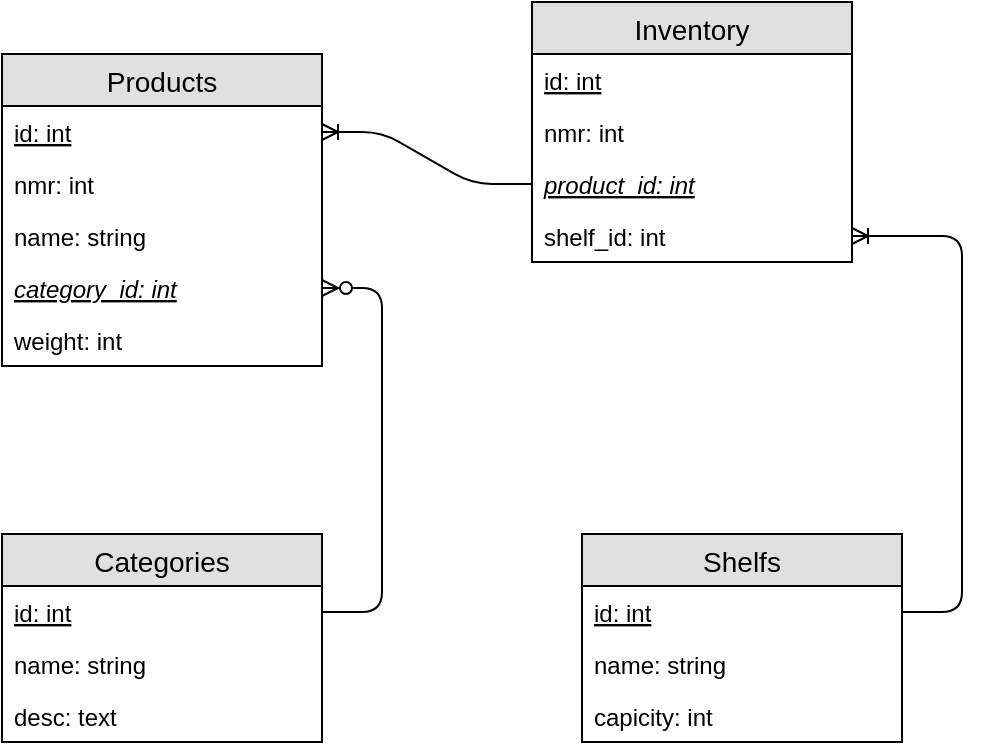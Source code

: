<mxfile version="12.1.0" type="device" pages="1"><diagram id="c-5SvdvQxB9kw8JWGGB0" name="Page-1"><mxGraphModel dx="1408" dy="808" grid="1" gridSize="10" guides="1" tooltips="1" connect="1" arrows="1" fold="1" page="1" pageScale="1" pageWidth="827" pageHeight="1169" math="0" shadow="0"><root><mxCell id="0"/><mxCell id="1" parent="0"/><mxCell id="c-copfuOItNmFrJ8eQxF-1" value="Products" style="swimlane;fontStyle=0;childLayout=stackLayout;horizontal=1;startSize=26;fillColor=#e0e0e0;horizontalStack=0;resizeParent=1;resizeParentMax=0;resizeLast=0;collapsible=1;marginBottom=0;swimlaneFillColor=#ffffff;align=center;fontSize=14;" parent="1" vertex="1"><mxGeometry x="140" y="110" width="160" height="156" as="geometry"/></mxCell><mxCell id="c-copfuOItNmFrJ8eQxF-2" value="id: int" style="text;strokeColor=none;fillColor=none;spacingLeft=4;spacingRight=4;overflow=hidden;rotatable=0;points=[[0,0.5],[1,0.5]];portConstraint=eastwest;fontSize=12;fontStyle=4" parent="c-copfuOItNmFrJ8eQxF-1" vertex="1"><mxGeometry y="26" width="160" height="26" as="geometry"/></mxCell><mxCell id="c-copfuOItNmFrJ8eQxF-3" value="nmr: int" style="text;strokeColor=none;fillColor=none;spacingLeft=4;spacingRight=4;overflow=hidden;rotatable=0;points=[[0,0.5],[1,0.5]];portConstraint=eastwest;fontSize=12;" parent="c-copfuOItNmFrJ8eQxF-1" vertex="1"><mxGeometry y="52" width="160" height="26" as="geometry"/></mxCell><mxCell id="c-copfuOItNmFrJ8eQxF-4" value="name: string" style="text;strokeColor=none;fillColor=none;spacingLeft=4;spacingRight=4;overflow=hidden;rotatable=0;points=[[0,0.5],[1,0.5]];portConstraint=eastwest;fontSize=12;" parent="c-copfuOItNmFrJ8eQxF-1" vertex="1"><mxGeometry y="78" width="160" height="26" as="geometry"/></mxCell><mxCell id="c-copfuOItNmFrJ8eQxF-6" value="category_id: int" style="text;strokeColor=none;fillColor=none;spacingLeft=4;spacingRight=4;overflow=hidden;rotatable=0;points=[[0,0.5],[1,0.5]];portConstraint=eastwest;fontSize=12;fontStyle=6" parent="c-copfuOItNmFrJ8eQxF-1" vertex="1"><mxGeometry y="104" width="160" height="26" as="geometry"/></mxCell><mxCell id="c-copfuOItNmFrJ8eQxF-7" value="weight: int" style="text;strokeColor=none;fillColor=none;spacingLeft=4;spacingRight=4;overflow=hidden;rotatable=0;points=[[0,0.5],[1,0.5]];portConstraint=eastwest;fontSize=12;" parent="c-copfuOItNmFrJ8eQxF-1" vertex="1"><mxGeometry y="130" width="160" height="26" as="geometry"/></mxCell><mxCell id="c-copfuOItNmFrJ8eQxF-8" value="Inventory" style="swimlane;fontStyle=0;childLayout=stackLayout;horizontal=1;startSize=26;fillColor=#e0e0e0;horizontalStack=0;resizeParent=1;resizeParentMax=0;resizeLast=0;collapsible=1;marginBottom=0;swimlaneFillColor=#ffffff;align=center;fontSize=14;" parent="1" vertex="1"><mxGeometry x="405" y="84" width="160" height="130" as="geometry"/></mxCell><mxCell id="c-copfuOItNmFrJ8eQxF-9" value="id: int" style="text;strokeColor=none;fillColor=none;spacingLeft=4;spacingRight=4;overflow=hidden;rotatable=0;points=[[0,0.5],[1,0.5]];portConstraint=eastwest;fontSize=12;fontStyle=4" parent="c-copfuOItNmFrJ8eQxF-8" vertex="1"><mxGeometry y="26" width="160" height="26" as="geometry"/></mxCell><mxCell id="nHEc40zfcIVSRDPv1ycE-1" value="nmr: int" style="text;strokeColor=none;fillColor=none;spacingLeft=4;spacingRight=4;overflow=hidden;rotatable=0;points=[[0,0.5],[1,0.5]];portConstraint=eastwest;fontSize=12;fontStyle=0" vertex="1" parent="c-copfuOItNmFrJ8eQxF-8"><mxGeometry y="52" width="160" height="26" as="geometry"/></mxCell><mxCell id="c-copfuOItNmFrJ8eQxF-10" value="product_id: int" style="text;strokeColor=none;fillColor=none;spacingLeft=4;spacingRight=4;overflow=hidden;rotatable=0;points=[[0,0.5],[1,0.5]];portConstraint=eastwest;fontSize=12;fontStyle=6" parent="c-copfuOItNmFrJ8eQxF-8" vertex="1"><mxGeometry y="78" width="160" height="26" as="geometry"/></mxCell><mxCell id="c-copfuOItNmFrJ8eQxF-17" value="shelf_id: int" style="text;strokeColor=none;fillColor=none;spacingLeft=4;spacingRight=4;overflow=hidden;rotatable=0;points=[[0,0.5],[1,0.5]];portConstraint=eastwest;fontSize=12;" parent="c-copfuOItNmFrJ8eQxF-8" vertex="1"><mxGeometry y="104" width="160" height="26" as="geometry"/></mxCell><mxCell id="c-copfuOItNmFrJ8eQxF-12" value="" style="edgeStyle=entityRelationEdgeStyle;fontSize=12;html=1;endArrow=ERoneToMany;" parent="1" source="c-copfuOItNmFrJ8eQxF-10" target="c-copfuOItNmFrJ8eQxF-2" edge="1"><mxGeometry width="100" height="100" relative="1" as="geometry"><mxPoint x="180" y="420" as="sourcePoint"/><mxPoint x="380" y="150" as="targetPoint"/></mxGeometry></mxCell><mxCell id="c-copfuOItNmFrJ8eQxF-13" value="Categories" style="swimlane;fontStyle=0;childLayout=stackLayout;horizontal=1;startSize=26;fillColor=#e0e0e0;horizontalStack=0;resizeParent=1;resizeParentMax=0;resizeLast=0;collapsible=1;marginBottom=0;swimlaneFillColor=#ffffff;align=center;fontSize=14;" parent="1" vertex="1"><mxGeometry x="140" y="350" width="160" height="104" as="geometry"/></mxCell><mxCell id="c-copfuOItNmFrJ8eQxF-14" value="id: int" style="text;strokeColor=none;fillColor=none;spacingLeft=4;spacingRight=4;overflow=hidden;rotatable=0;points=[[0,0.5],[1,0.5]];portConstraint=eastwest;fontSize=12;fontStyle=4" parent="c-copfuOItNmFrJ8eQxF-13" vertex="1"><mxGeometry y="26" width="160" height="26" as="geometry"/></mxCell><mxCell id="c-copfuOItNmFrJ8eQxF-15" value="name: string" style="text;strokeColor=none;fillColor=none;spacingLeft=4;spacingRight=4;overflow=hidden;rotatable=0;points=[[0,0.5],[1,0.5]];portConstraint=eastwest;fontSize=12;" parent="c-copfuOItNmFrJ8eQxF-13" vertex="1"><mxGeometry y="52" width="160" height="26" as="geometry"/></mxCell><mxCell id="c-copfuOItNmFrJ8eQxF-19" value="desc: text" style="text;strokeColor=none;fillColor=none;spacingLeft=4;spacingRight=4;overflow=hidden;rotatable=0;points=[[0,0.5],[1,0.5]];portConstraint=eastwest;fontSize=12;" parent="c-copfuOItNmFrJ8eQxF-13" vertex="1"><mxGeometry y="78" width="160" height="26" as="geometry"/></mxCell><mxCell id="c-copfuOItNmFrJ8eQxF-21" value="" style="edgeStyle=entityRelationEdgeStyle;fontSize=12;html=1;endArrow=ERzeroToMany;endFill=1;" parent="1" source="c-copfuOItNmFrJ8eQxF-14" target="c-copfuOItNmFrJ8eQxF-6" edge="1"><mxGeometry width="100" height="100" relative="1" as="geometry"><mxPoint x="150" y="590" as="sourcePoint"/><mxPoint x="250" y="490" as="targetPoint"/></mxGeometry></mxCell><mxCell id="c-copfuOItNmFrJ8eQxF-22" value="Shelfs" style="swimlane;fontStyle=0;childLayout=stackLayout;horizontal=1;startSize=26;fillColor=#e0e0e0;horizontalStack=0;resizeParent=1;resizeParentMax=0;resizeLast=0;collapsible=1;marginBottom=0;swimlaneFillColor=#ffffff;align=center;fontSize=14;" parent="1" vertex="1"><mxGeometry x="430" y="350" width="160" height="104" as="geometry"/></mxCell><mxCell id="c-copfuOItNmFrJ8eQxF-23" value="id: int" style="text;strokeColor=none;fillColor=none;spacingLeft=4;spacingRight=4;overflow=hidden;rotatable=0;points=[[0,0.5],[1,0.5]];portConstraint=eastwest;fontSize=12;fontStyle=4" parent="c-copfuOItNmFrJ8eQxF-22" vertex="1"><mxGeometry y="26" width="160" height="26" as="geometry"/></mxCell><mxCell id="c-copfuOItNmFrJ8eQxF-24" value="name: string" style="text;strokeColor=none;fillColor=none;spacingLeft=4;spacingRight=4;overflow=hidden;rotatable=0;points=[[0,0.5],[1,0.5]];portConstraint=eastwest;fontSize=12;" parent="c-copfuOItNmFrJ8eQxF-22" vertex="1"><mxGeometry y="52" width="160" height="26" as="geometry"/></mxCell><mxCell id="c-copfuOItNmFrJ8eQxF-25" value="capicity: int" style="text;strokeColor=none;fillColor=none;spacingLeft=4;spacingRight=4;overflow=hidden;rotatable=0;points=[[0,0.5],[1,0.5]];portConstraint=eastwest;fontSize=12;" parent="c-copfuOItNmFrJ8eQxF-22" vertex="1"><mxGeometry y="78" width="160" height="26" as="geometry"/></mxCell><mxCell id="c-copfuOItNmFrJ8eQxF-26" value="" style="edgeStyle=entityRelationEdgeStyle;fontSize=12;html=1;endArrow=ERoneToMany;" parent="1" source="c-copfuOItNmFrJ8eQxF-23" target="c-copfuOItNmFrJ8eQxF-17" edge="1"><mxGeometry width="100" height="100" relative="1" as="geometry"><mxPoint x="630" y="360" as="sourcePoint"/><mxPoint x="680" y="310" as="targetPoint"/></mxGeometry></mxCell></root></mxGraphModel></diagram></mxfile>